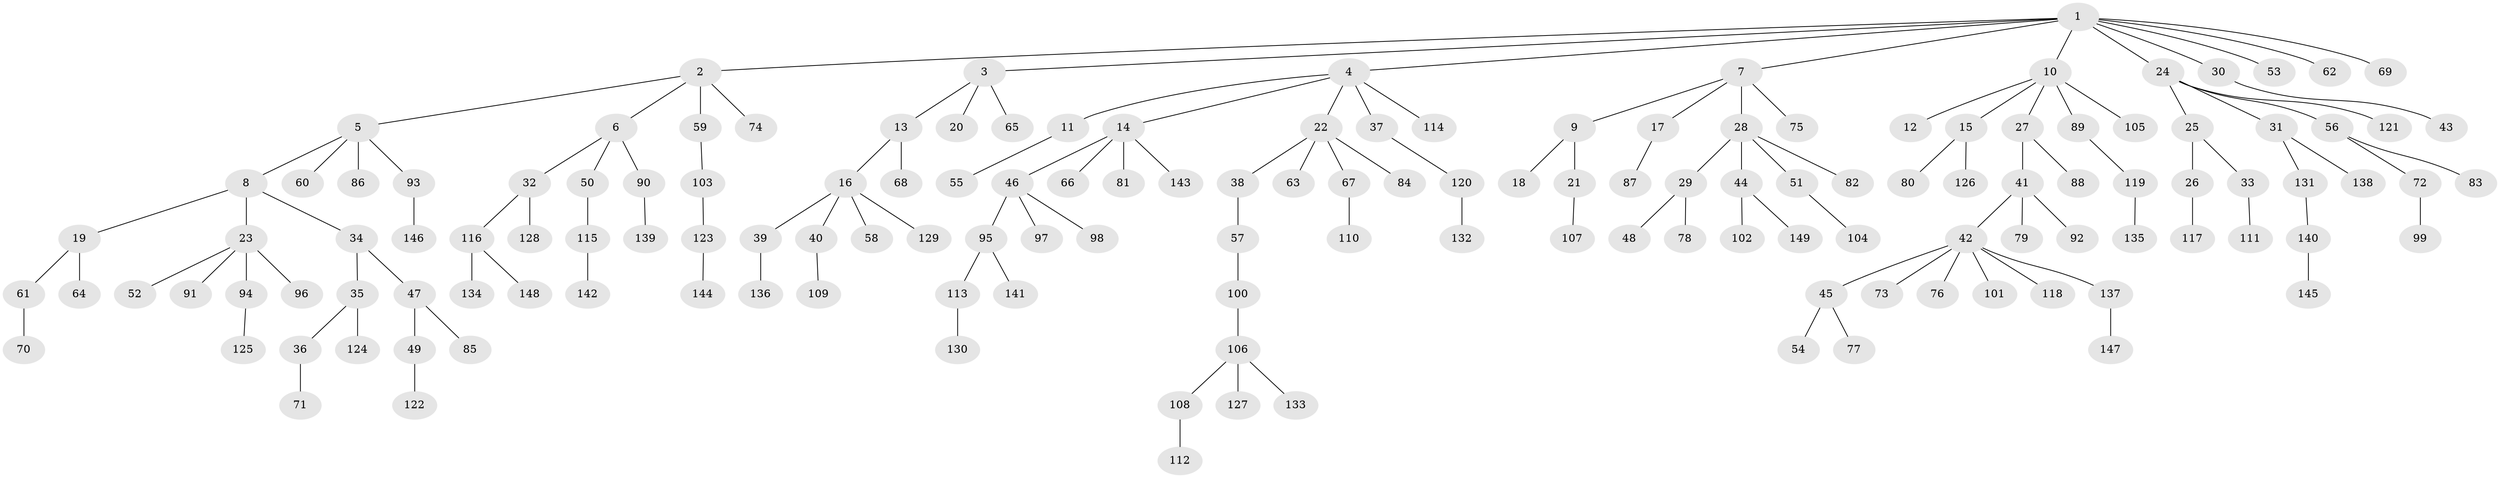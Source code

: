 // coarse degree distribution, {13: 0.022727272727272728, 3: 0.06818181818181818, 6: 0.06818181818181818, 1: 0.7045454545454546, 2: 0.11363636363636363, 5: 0.022727272727272728}
// Generated by graph-tools (version 1.1) at 2025/19/03/04/25 18:19:13]
// undirected, 149 vertices, 148 edges
graph export_dot {
graph [start="1"]
  node [color=gray90,style=filled];
  1;
  2;
  3;
  4;
  5;
  6;
  7;
  8;
  9;
  10;
  11;
  12;
  13;
  14;
  15;
  16;
  17;
  18;
  19;
  20;
  21;
  22;
  23;
  24;
  25;
  26;
  27;
  28;
  29;
  30;
  31;
  32;
  33;
  34;
  35;
  36;
  37;
  38;
  39;
  40;
  41;
  42;
  43;
  44;
  45;
  46;
  47;
  48;
  49;
  50;
  51;
  52;
  53;
  54;
  55;
  56;
  57;
  58;
  59;
  60;
  61;
  62;
  63;
  64;
  65;
  66;
  67;
  68;
  69;
  70;
  71;
  72;
  73;
  74;
  75;
  76;
  77;
  78;
  79;
  80;
  81;
  82;
  83;
  84;
  85;
  86;
  87;
  88;
  89;
  90;
  91;
  92;
  93;
  94;
  95;
  96;
  97;
  98;
  99;
  100;
  101;
  102;
  103;
  104;
  105;
  106;
  107;
  108;
  109;
  110;
  111;
  112;
  113;
  114;
  115;
  116;
  117;
  118;
  119;
  120;
  121;
  122;
  123;
  124;
  125;
  126;
  127;
  128;
  129;
  130;
  131;
  132;
  133;
  134;
  135;
  136;
  137;
  138;
  139;
  140;
  141;
  142;
  143;
  144;
  145;
  146;
  147;
  148;
  149;
  1 -- 2;
  1 -- 3;
  1 -- 4;
  1 -- 7;
  1 -- 10;
  1 -- 24;
  1 -- 30;
  1 -- 53;
  1 -- 62;
  1 -- 69;
  2 -- 5;
  2 -- 6;
  2 -- 59;
  2 -- 74;
  3 -- 13;
  3 -- 20;
  3 -- 65;
  4 -- 11;
  4 -- 14;
  4 -- 22;
  4 -- 37;
  4 -- 114;
  5 -- 8;
  5 -- 60;
  5 -- 86;
  5 -- 93;
  6 -- 32;
  6 -- 50;
  6 -- 90;
  7 -- 9;
  7 -- 17;
  7 -- 28;
  7 -- 75;
  8 -- 19;
  8 -- 23;
  8 -- 34;
  9 -- 18;
  9 -- 21;
  10 -- 12;
  10 -- 15;
  10 -- 27;
  10 -- 89;
  10 -- 105;
  11 -- 55;
  13 -- 16;
  13 -- 68;
  14 -- 46;
  14 -- 66;
  14 -- 81;
  14 -- 143;
  15 -- 80;
  15 -- 126;
  16 -- 39;
  16 -- 40;
  16 -- 58;
  16 -- 129;
  17 -- 87;
  19 -- 61;
  19 -- 64;
  21 -- 107;
  22 -- 38;
  22 -- 63;
  22 -- 67;
  22 -- 84;
  23 -- 52;
  23 -- 91;
  23 -- 94;
  23 -- 96;
  24 -- 25;
  24 -- 31;
  24 -- 56;
  24 -- 121;
  25 -- 26;
  25 -- 33;
  26 -- 117;
  27 -- 41;
  27 -- 88;
  28 -- 29;
  28 -- 44;
  28 -- 51;
  28 -- 82;
  29 -- 48;
  29 -- 78;
  30 -- 43;
  31 -- 131;
  31 -- 138;
  32 -- 116;
  32 -- 128;
  33 -- 111;
  34 -- 35;
  34 -- 47;
  35 -- 36;
  35 -- 124;
  36 -- 71;
  37 -- 120;
  38 -- 57;
  39 -- 136;
  40 -- 109;
  41 -- 42;
  41 -- 79;
  41 -- 92;
  42 -- 45;
  42 -- 73;
  42 -- 76;
  42 -- 101;
  42 -- 118;
  42 -- 137;
  44 -- 102;
  44 -- 149;
  45 -- 54;
  45 -- 77;
  46 -- 95;
  46 -- 97;
  46 -- 98;
  47 -- 49;
  47 -- 85;
  49 -- 122;
  50 -- 115;
  51 -- 104;
  56 -- 72;
  56 -- 83;
  57 -- 100;
  59 -- 103;
  61 -- 70;
  67 -- 110;
  72 -- 99;
  89 -- 119;
  90 -- 139;
  93 -- 146;
  94 -- 125;
  95 -- 113;
  95 -- 141;
  100 -- 106;
  103 -- 123;
  106 -- 108;
  106 -- 127;
  106 -- 133;
  108 -- 112;
  113 -- 130;
  115 -- 142;
  116 -- 134;
  116 -- 148;
  119 -- 135;
  120 -- 132;
  123 -- 144;
  131 -- 140;
  137 -- 147;
  140 -- 145;
}
